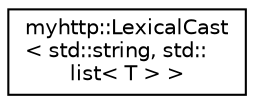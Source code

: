 digraph "Graphical Class Hierarchy"
{
 // LATEX_PDF_SIZE
  edge [fontname="Helvetica",fontsize="10",labelfontname="Helvetica",labelfontsize="10"];
  node [fontname="Helvetica",fontsize="10",shape=record];
  rankdir="LR";
  Node0 [label="myhttp::LexicalCast\l\< std::string, std::\llist\< T \> \>",height=0.2,width=0.4,color="black", fillcolor="white", style="filled",URL="$classmyhttp_1_1LexicalCast_3_01std_1_1string_00_01std_1_1list_3_01T_01_4_01_4.html",tooltip="类型转换模板类片特化(YAML String 转换成 std::list<T>)"];
}
